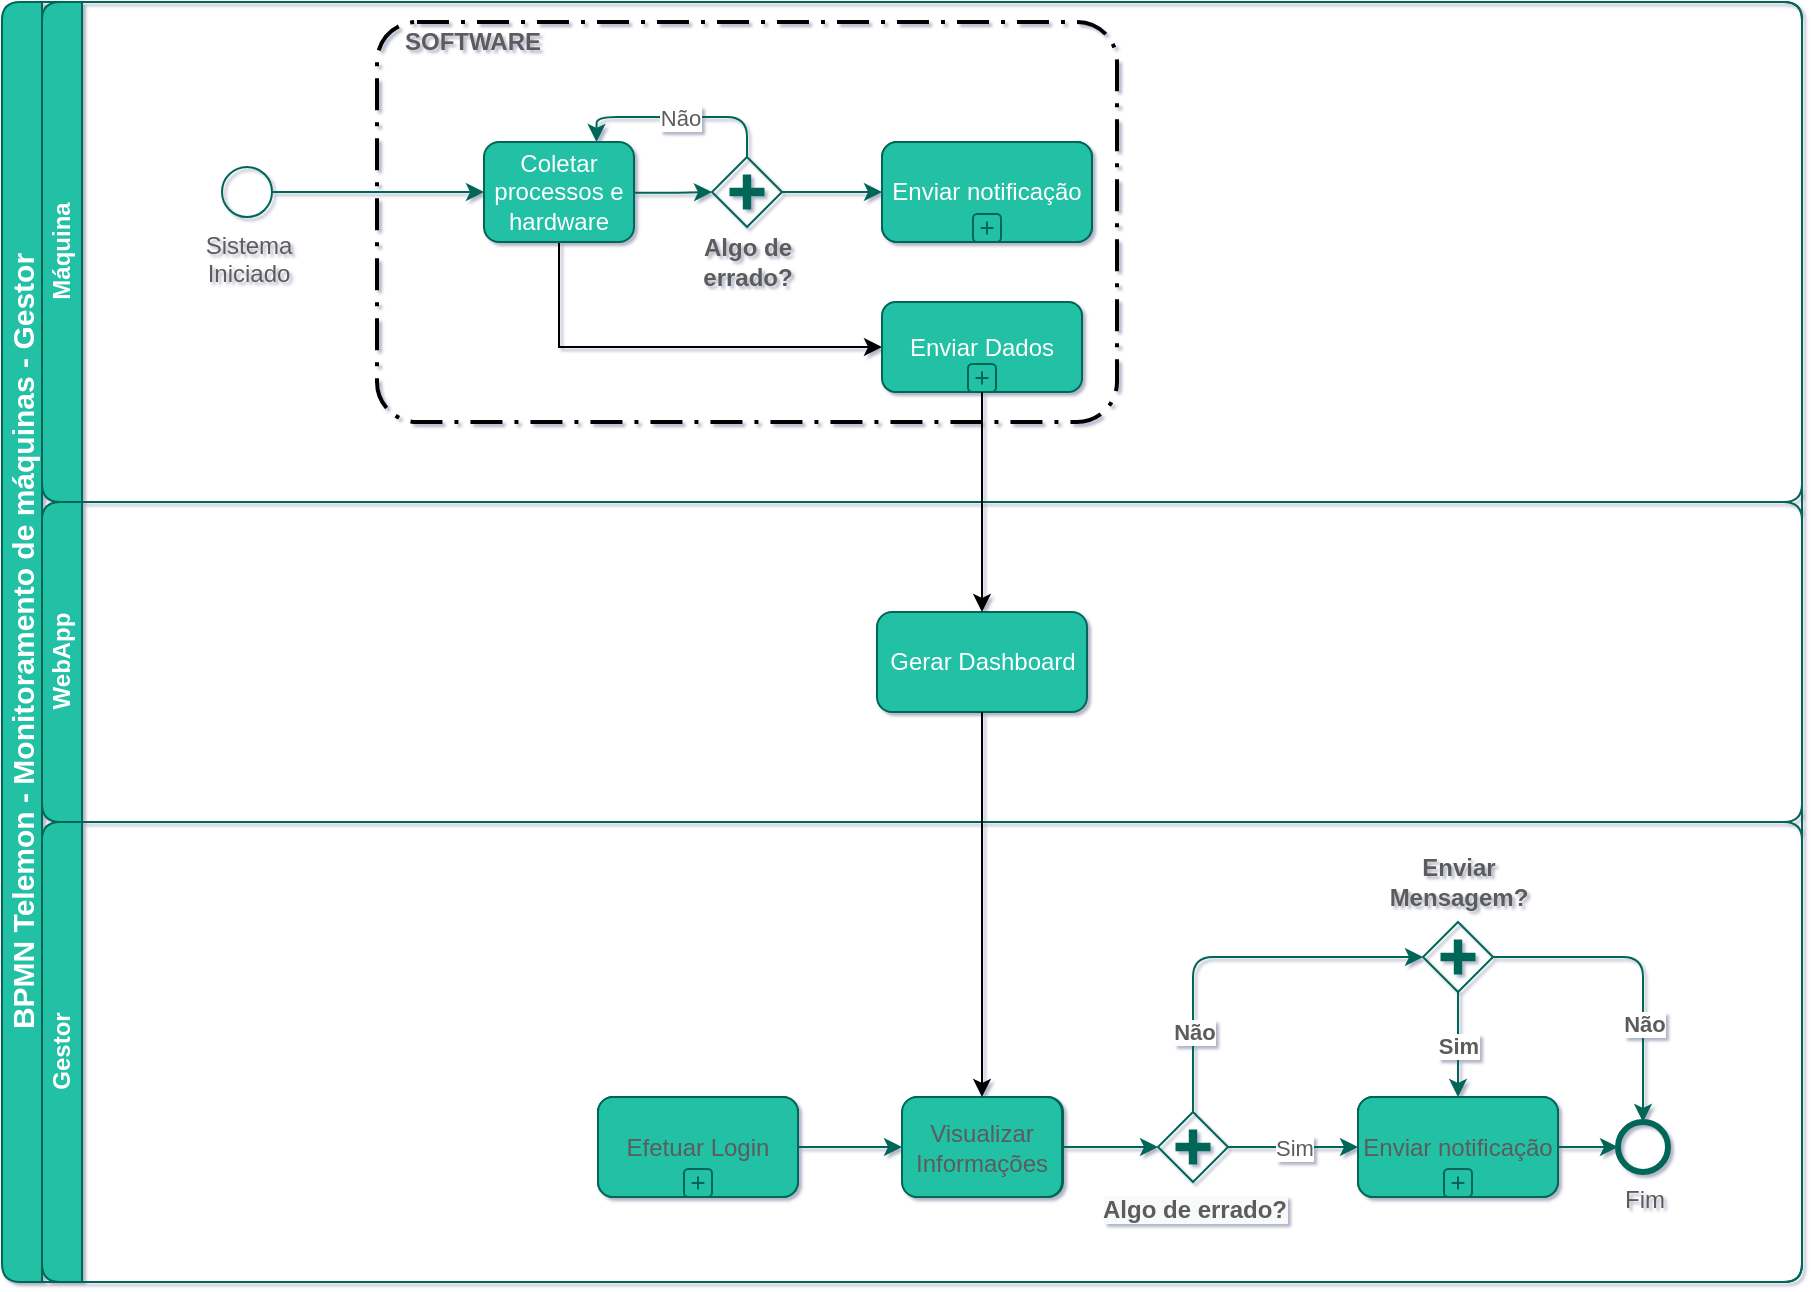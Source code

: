 <mxfile version="13.8.1" type="device"><diagram id="prtHgNgQTEPvFCAcTncT" name="Page-1"><mxGraphModel dx="1689" dy="617" grid="1" gridSize="10" guides="1" tooltips="1" connect="1" arrows="1" fold="1" page="1" pageScale="1" pageWidth="827" pageHeight="1169" background="none" math="0" shadow="1"><root><mxCell id="0"/><mxCell id="1" parent="0"/><mxCell id="dNxyNK7c78bLwvsdeMH5-19" value="&lt;font style=&quot;font-size: 15px&quot;&gt;BPMN Telemon - Monitoramento de máquinas - Gestor&lt;/font&gt;" style="swimlane;html=1;childLayout=stackLayout;resizeParent=1;resizeParentMax=0;horizontal=0;startSize=20;horizontalStack=0;fillColor=#21C0A5;strokeColor=#006658;rounded=1;fontColor=#FFFFFF;" parent="1" vertex="1"><mxGeometry x="170" y="90" width="900" height="640" as="geometry"/></mxCell><mxCell id="JZtZou8N1OpLXoihapYi-7" value="Máquina" style="swimlane;html=1;startSize=20;horizontal=0;swimlaneFillColor=none;fillColor=#21C0A5;strokeColor=#006658;rounded=1;fontColor=#FFFFFF;" parent="dNxyNK7c78bLwvsdeMH5-19" vertex="1"><mxGeometry x="20" width="880" height="250" as="geometry"/></mxCell><mxCell id="E6RpMGn4w_CxQ6wTfG9A-39" value="" style="rounded=1;arcSize=10;dashed=1;strokeColor=#000000;fillColor=none;gradientColor=none;dashPattern=8 3 1 3;strokeWidth=2;" vertex="1" parent="JZtZou8N1OpLXoihapYi-7"><mxGeometry x="167.5" y="10" width="370" height="200" as="geometry"/></mxCell><mxCell id="E6RpMGn4w_CxQ6wTfG9A-26" style="edgeStyle=orthogonalEdgeStyle;orthogonalLoop=1;jettySize=auto;html=1;exitX=1;exitY=0.5;exitDx=0;exitDy=0;entryX=0;entryY=0.5;entryDx=0;entryDy=0;strokeColor=#006658;fontColor=#5C5C5C;" edge="1" parent="JZtZou8N1OpLXoihapYi-7" source="E6RpMGn4w_CxQ6wTfG9A-29" target="E6RpMGn4w_CxQ6wTfG9A-37"><mxGeometry relative="1" as="geometry"><mxPoint x="-40" y="-375" as="targetPoint"/></mxGeometry></mxCell><mxCell id="E6RpMGn4w_CxQ6wTfG9A-30" style="edgeStyle=orthogonalEdgeStyle;orthogonalLoop=1;jettySize=auto;html=1;exitX=1;exitY=0.5;exitDx=0;exitDy=0;entryX=0;entryY=0.5;entryDx=0;entryDy=0;entryPerimeter=0;strokeColor=#006658;fontColor=#5C5C5C;" edge="1" parent="JZtZou8N1OpLXoihapYi-7" target="E6RpMGn4w_CxQ6wTfG9A-36"><mxGeometry relative="1" as="geometry"><mxPoint x="280" y="95" as="sourcePoint"/><mxPoint x="101" y="-735" as="targetPoint"/></mxGeometry></mxCell><mxCell id="E6RpMGn4w_CxQ6wTfG9A-32" style="edgeStyle=orthogonalEdgeStyle;orthogonalLoop=1;jettySize=auto;html=1;exitX=1;exitY=0.5;exitDx=0;exitDy=0;entryX=0;entryY=0.5;entryDx=0;entryDy=0;strokeColor=#006658;fontColor=#5C5C5C;" edge="1" parent="JZtZou8N1OpLXoihapYi-7" source="E6RpMGn4w_CxQ6wTfG9A-36" target="E6RpMGn4w_CxQ6wTfG9A-34"><mxGeometry relative="1" as="geometry"/></mxCell><mxCell id="E6RpMGn4w_CxQ6wTfG9A-27" value="Enviar notificação" style="html=1;whiteSpace=wrap;dropTarget=0;fillColor=#21C0A5;strokeColor=#006658;rounded=1;fontColor=#FFFFFF;" vertex="1" parent="JZtZou8N1OpLXoihapYi-7"><mxGeometry x="420" y="70" width="105" height="50" as="geometry"/></mxCell><mxCell id="E6RpMGn4w_CxQ6wTfG9A-28" value="" style="html=1;shape=plus;outlineConnect=0;fillColor=#21C0A5;strokeColor=#006658;fontColor=#5C5C5C;rounded=1;" vertex="1" parent="E6RpMGn4w_CxQ6wTfG9A-27"><mxGeometry x="0.5" y="1" width="14" height="14" relative="1" as="geometry"><mxPoint x="-7" y="-14" as="offset"/></mxGeometry></mxCell><mxCell id="E6RpMGn4w_CxQ6wTfG9A-29" value="Sistema &lt;br&gt;Iniciado" style="shape=mxgraph.bpmn.shape;html=1;verticalLabelPosition=bottom;verticalAlign=top;align=center;perimeter=ellipsePerimeter;outlineConnect=0;outline=standard;symbol=general;strokeColor=#006658;fontColor=#5C5C5C;rounded=1;fillColor=none;" vertex="1" parent="JZtZou8N1OpLXoihapYi-7"><mxGeometry x="90" y="82.5" width="25" height="25" as="geometry"/></mxCell><mxCell id="E6RpMGn4w_CxQ6wTfG9A-34" value="Enviar notificação" style="html=1;whiteSpace=wrap;dropTarget=0;fillColor=#21C0A5;strokeColor=#006658;rounded=1;fontColor=#FFFFFF;" vertex="1" parent="JZtZou8N1OpLXoihapYi-7"><mxGeometry x="420" y="70" width="105" height="50" as="geometry"/></mxCell><mxCell id="E6RpMGn4w_CxQ6wTfG9A-35" value="" style="html=1;shape=plus;outlineConnect=0;fillColor=#21C0A5;strokeColor=#006658;fontColor=#5C5C5C;rounded=1;" vertex="1" parent="E6RpMGn4w_CxQ6wTfG9A-34"><mxGeometry x="0.5" y="1" width="14" height="14" relative="1" as="geometry"><mxPoint x="-7" y="-14" as="offset"/></mxGeometry></mxCell><mxCell id="E6RpMGn4w_CxQ6wTfG9A-36" value="&lt;div style=&quot;text-align: justify&quot;&gt;&lt;br&gt;&lt;/div&gt;" style="shape=mxgraph.bpmn.shape;html=1;verticalLabelPosition=bottom;verticalAlign=top;align=center;perimeter=rhombusPerimeter;background=gateway;outlineConnect=0;outline=none;symbol=parallelGw;strokeColor=#006658;fontColor=#5C5C5C;rounded=1;fillColor=none;" vertex="1" parent="JZtZou8N1OpLXoihapYi-7"><mxGeometry x="335" y="77.5" width="35" height="35" as="geometry"/></mxCell><mxCell id="E6RpMGn4w_CxQ6wTfG9A-43" style="edgeStyle=orthogonalEdgeStyle;rounded=0;orthogonalLoop=1;jettySize=auto;html=1;exitX=0.5;exitY=1;exitDx=0;exitDy=0;entryX=0;entryY=0.5;entryDx=0;entryDy=0;" edge="1" parent="JZtZou8N1OpLXoihapYi-7" source="E6RpMGn4w_CxQ6wTfG9A-37" target="E6RpMGn4w_CxQ6wTfG9A-41"><mxGeometry relative="1" as="geometry"/></mxCell><mxCell id="E6RpMGn4w_CxQ6wTfG9A-37" value="Coletar processos e hardware" style="shape=ext;html=1;whiteSpace=wrap;fillColor=#21C0A5;strokeColor=#006658;rounded=1;fontColor=#FFFFFF;" vertex="1" parent="JZtZou8N1OpLXoihapYi-7"><mxGeometry x="221" y="70" width="75" height="50" as="geometry"/></mxCell><mxCell id="E6RpMGn4w_CxQ6wTfG9A-25" value="SOFTWARE" style="text;html=1;strokeColor=none;fillColor=none;align=center;verticalAlign=middle;whiteSpace=wrap;fontStyle=1;fontColor=#5C5C5C;rounded=1;" vertex="1" parent="JZtZou8N1OpLXoihapYi-7"><mxGeometry x="170" y="10" width="91" height="20" as="geometry"/></mxCell><mxCell id="E6RpMGn4w_CxQ6wTfG9A-31" value="Não" style="edgeStyle=orthogonalEdgeStyle;orthogonalLoop=1;jettySize=auto;html=1;exitX=0.5;exitY=0;exitDx=0;exitDy=0;entryX=0.75;entryY=0;entryDx=0;entryDy=0;strokeColor=#006658;fontColor=#5C5C5C;" edge="1" parent="JZtZou8N1OpLXoihapYi-7" source="E6RpMGn4w_CxQ6wTfG9A-36" target="E6RpMGn4w_CxQ6wTfG9A-37"><mxGeometry relative="1" as="geometry"/></mxCell><mxCell id="E6RpMGn4w_CxQ6wTfG9A-38" value="Algo de errado?" style="text;html=1;strokeColor=none;fillColor=none;align=center;verticalAlign=middle;whiteSpace=wrap;fontStyle=1;fontColor=#5C5C5C;rounded=1;" vertex="1" parent="JZtZou8N1OpLXoihapYi-7"><mxGeometry x="316.5" y="120" width="72" height="20" as="geometry"/></mxCell><mxCell id="E6RpMGn4w_CxQ6wTfG9A-41" value="Enviar Dados" style="html=1;whiteSpace=wrap;dropTarget=0;fillColor=#21C0A5;strokeColor=#006658;rounded=1;fontColor=#FFFFFF;" vertex="1" parent="JZtZou8N1OpLXoihapYi-7"><mxGeometry x="420" y="150" width="100" height="45" as="geometry"/></mxCell><mxCell id="E6RpMGn4w_CxQ6wTfG9A-42" value="" style="html=1;shape=plus;outlineConnect=0;fillColor=#21C0A5;strokeColor=#006658;fontColor=#5C5C5C;rounded=1;" vertex="1" parent="E6RpMGn4w_CxQ6wTfG9A-41"><mxGeometry x="0.5" y="1" width="14" height="14" relative="1" as="geometry"><mxPoint x="-7" y="-14" as="offset"/></mxGeometry></mxCell><mxCell id="dNxyNK7c78bLwvsdeMH5-20" value="WebApp" style="swimlane;html=1;startSize=20;horizontal=0;fillColor=#21C0A5;strokeColor=#006658;rounded=1;fontColor=#FFFFFF;" parent="dNxyNK7c78bLwvsdeMH5-19" vertex="1"><mxGeometry x="20" y="250" width="880" height="160" as="geometry"/></mxCell><mxCell id="E6RpMGn4w_CxQ6wTfG9A-40" value="Gerar Dashboard" style="whiteSpace=wrap;html=1;fillColor=#21C0A5;strokeColor=#006658;rounded=1;fontColor=#FFFFFF;" vertex="1" parent="dNxyNK7c78bLwvsdeMH5-20"><mxGeometry x="417.5" y="55" width="105" height="50" as="geometry"/></mxCell><mxCell id="dNxyNK7c78bLwvsdeMH5-21" value="&lt;div&gt;Gestor&lt;/div&gt;" style="swimlane;html=1;startSize=20;horizontal=0;fillColor=#21C0A5;strokeColor=#006658;rounded=1;fontColor=#FFFFFF;" parent="dNxyNK7c78bLwvsdeMH5-19" vertex="1"><mxGeometry x="20" y="410" width="880" height="230" as="geometry"/></mxCell><mxCell id="E6RpMGn4w_CxQ6wTfG9A-46" style="edgeStyle=orthogonalEdgeStyle;orthogonalLoop=1;jettySize=auto;html=1;exitX=1;exitY=0.5;exitDx=0;exitDy=0;entryX=0;entryY=0.5;entryDx=0;entryDy=0;strokeColor=#006658;fontColor=#5C5C5C;" edge="1" parent="dNxyNK7c78bLwvsdeMH5-21" source="E6RpMGn4w_CxQ6wTfG9A-57" target="E6RpMGn4w_CxQ6wTfG9A-58"><mxGeometry relative="1" as="geometry"/></mxCell><mxCell id="E6RpMGn4w_CxQ6wTfG9A-47" value="Não" style="edgeStyle=orthogonalEdgeStyle;orthogonalLoop=1;jettySize=auto;html=1;exitX=1;exitY=0.5;exitDx=0;exitDy=0;entryX=0.5;entryY=0;entryDx=0;entryDy=0;fontStyle=1;strokeColor=#006658;fontColor=#5C5C5C;" edge="1" parent="dNxyNK7c78bLwvsdeMH5-21" source="E6RpMGn4w_CxQ6wTfG9A-50" target="E6RpMGn4w_CxQ6wTfG9A-56"><mxGeometry x="-0.048" y="-32" relative="1" as="geometry"><mxPoint x="32" y="33" as="offset"/></mxGeometry></mxCell><mxCell id="E6RpMGn4w_CxQ6wTfG9A-48" value="Sim" style="edgeStyle=orthogonalEdgeStyle;orthogonalLoop=1;jettySize=auto;html=1;exitX=0.5;exitY=1;exitDx=0;exitDy=0;entryX=0.5;entryY=0;entryDx=0;entryDy=0;fontStyle=1;strokeColor=#006658;fontColor=#5C5C5C;" edge="1" parent="dNxyNK7c78bLwvsdeMH5-21" source="E6RpMGn4w_CxQ6wTfG9A-50" target="E6RpMGn4w_CxQ6wTfG9A-54"><mxGeometry relative="1" as="geometry"><Array as="points"><mxPoint x="708" y="100"/><mxPoint x="708" y="100"/></Array></mxGeometry></mxCell><mxCell id="E6RpMGn4w_CxQ6wTfG9A-49" value="Enviar Mensagem?" style="text;html=1;strokeColor=none;fillColor=none;align=center;verticalAlign=middle;whiteSpace=wrap;fontStyle=1;fontColor=#5C5C5C;rounded=1;" vertex="1" parent="dNxyNK7c78bLwvsdeMH5-21"><mxGeometry x="654.5" y="20" width="107" height="20" as="geometry"/></mxCell><mxCell id="E6RpMGn4w_CxQ6wTfG9A-50" value="&lt;div style=&quot;text-align: justify&quot;&gt;&lt;br&gt;&lt;/div&gt;" style="shape=mxgraph.bpmn.shape;html=1;verticalLabelPosition=bottom;verticalAlign=top;align=center;perimeter=rhombusPerimeter;background=gateway;outlineConnect=0;outline=none;symbol=parallelGw;strokeColor=#006658;fontColor=#5C5C5C;rounded=1;fillColor=none;" vertex="1" parent="dNxyNK7c78bLwvsdeMH5-21"><mxGeometry x="690.5" y="50" width="35" height="35" as="geometry"/></mxCell><mxCell id="E6RpMGn4w_CxQ6wTfG9A-51" value="Sim" style="edgeStyle=orthogonalEdgeStyle;orthogonalLoop=1;jettySize=auto;html=1;exitX=1;exitY=0.5;exitDx=0;exitDy=0;entryX=0;entryY=0.5;entryDx=0;entryDy=0;strokeColor=#006658;fontColor=#5C5C5C;" edge="1" parent="dNxyNK7c78bLwvsdeMH5-21" source="E6RpMGn4w_CxQ6wTfG9A-58" target="E6RpMGn4w_CxQ6wTfG9A-54"><mxGeometry relative="1" as="geometry"><mxPoint x="439.5" y="72.5" as="targetPoint"/></mxGeometry></mxCell><mxCell id="E6RpMGn4w_CxQ6wTfG9A-52" value="Não" style="edgeStyle=orthogonalEdgeStyle;orthogonalLoop=1;jettySize=auto;html=1;exitX=0.5;exitY=0;exitDx=0;exitDy=0;entryX=0;entryY=0.5;entryDx=0;entryDy=0;fontStyle=1;strokeColor=#006658;fontColor=#5C5C5C;" edge="1" parent="dNxyNK7c78bLwvsdeMH5-21" source="E6RpMGn4w_CxQ6wTfG9A-58" target="E6RpMGn4w_CxQ6wTfG9A-50"><mxGeometry x="-0.581" relative="1" as="geometry"><mxPoint as="offset"/></mxGeometry></mxCell><mxCell id="E6RpMGn4w_CxQ6wTfG9A-53" style="edgeStyle=orthogonalEdgeStyle;orthogonalLoop=1;jettySize=auto;html=1;exitX=1;exitY=0.5;exitDx=0;exitDy=0;entryX=0;entryY=0.5;entryDx=0;entryDy=0;strokeColor=#006658;fontColor=#5C5C5C;" edge="1" parent="dNxyNK7c78bLwvsdeMH5-21" source="E6RpMGn4w_CxQ6wTfG9A-59" target="E6RpMGn4w_CxQ6wTfG9A-57"><mxGeometry relative="1" as="geometry"/></mxCell><mxCell id="E6RpMGn4w_CxQ6wTfG9A-66" style="edgeStyle=orthogonalEdgeStyle;curved=0;rounded=1;sketch=0;orthogonalLoop=1;jettySize=auto;html=1;exitX=1;exitY=0.5;exitDx=0;exitDy=0;entryX=0;entryY=0.5;entryDx=0;entryDy=0;strokeColor=#006658;fillColor=#21C0A5;fontColor=#FFFFFF;" edge="1" parent="dNxyNK7c78bLwvsdeMH5-21" source="E6RpMGn4w_CxQ6wTfG9A-64" target="E6RpMGn4w_CxQ6wTfG9A-56"><mxGeometry relative="1" as="geometry"/></mxCell><mxCell id="E6RpMGn4w_CxQ6wTfG9A-64" value="Enviar notificação" style="html=1;whiteSpace=wrap;dropTarget=0;fillColor=#21C0A5;strokeColor=#006658;rounded=1;fontColor=#FFFFFF;" vertex="1" parent="dNxyNK7c78bLwvsdeMH5-21"><mxGeometry x="658" y="137.5" width="100" height="50" as="geometry"/></mxCell><mxCell id="E6RpMGn4w_CxQ6wTfG9A-65" value="" style="html=1;shape=plus;outlineConnect=0;fillColor=#21C0A5;strokeColor=#006658;fontColor=#5C5C5C;rounded=1;" vertex="1" parent="E6RpMGn4w_CxQ6wTfG9A-64"><mxGeometry x="0.5" y="1" width="14" height="14" relative="1" as="geometry"><mxPoint x="-7" y="-14" as="offset"/></mxGeometry></mxCell><mxCell id="E6RpMGn4w_CxQ6wTfG9A-63" value="Visualizar Informações" style="whiteSpace=wrap;html=1;fillColor=#21C0A5;strokeColor=#006658;rounded=1;fontColor=#FFFFFF;" vertex="1" parent="dNxyNK7c78bLwvsdeMH5-21"><mxGeometry x="430.5" y="137.5" width="80" height="50" as="geometry"/></mxCell><mxCell id="E6RpMGn4w_CxQ6wTfG9A-61" value="Efetuar Login" style="html=1;whiteSpace=wrap;dropTarget=0;fillColor=#21C0A5;strokeColor=#006658;rounded=1;fontColor=#FFFFFF;" vertex="1" parent="dNxyNK7c78bLwvsdeMH5-21"><mxGeometry x="278" y="137.5" width="100" height="50" as="geometry"/></mxCell><mxCell id="E6RpMGn4w_CxQ6wTfG9A-62" value="" style="html=1;shape=plus;outlineConnect=0;fillColor=#21C0A5;strokeColor=#006658;fontColor=#5C5C5C;rounded=1;" vertex="1" parent="E6RpMGn4w_CxQ6wTfG9A-61"><mxGeometry x="0.5" y="1" width="14" height="14" relative="1" as="geometry"><mxPoint x="-7" y="-14" as="offset"/></mxGeometry></mxCell><mxCell id="E6RpMGn4w_CxQ6wTfG9A-59" value="Efetuar Login" style="html=1;whiteSpace=wrap;dropTarget=0;fillColor=#21C0A5;strokeColor=#006658;fontColor=#5C5C5C;rounded=1;" vertex="1" parent="dNxyNK7c78bLwvsdeMH5-21"><mxGeometry x="278" y="137.5" width="100" height="50" as="geometry"/></mxCell><mxCell id="E6RpMGn4w_CxQ6wTfG9A-60" value="" style="html=1;shape=plus;outlineConnect=0;fillColor=#21C0A5;strokeColor=#006658;fontColor=#5C5C5C;rounded=1;" vertex="1" parent="E6RpMGn4w_CxQ6wTfG9A-59"><mxGeometry x="0.5" y="1" width="14" height="14" relative="1" as="geometry"><mxPoint x="-7" y="-14" as="offset"/></mxGeometry></mxCell><mxCell id="E6RpMGn4w_CxQ6wTfG9A-58" value="&lt;div style=&quot;text-align: justify&quot;&gt;&lt;span style=&quot;font-weight: 700 ; text-align: center ; background-color: rgb(248 , 249 , 250)&quot;&gt;Algo de errado?&lt;/span&gt;&lt;br&gt;&lt;/div&gt;" style="shape=mxgraph.bpmn.shape;html=1;verticalLabelPosition=bottom;verticalAlign=top;align=center;perimeter=rhombusPerimeter;background=gateway;outlineConnect=0;outline=none;symbol=parallelGw;strokeColor=#006658;fontColor=#5C5C5C;rounded=1;fillColor=none;" vertex="1" parent="dNxyNK7c78bLwvsdeMH5-21"><mxGeometry x="558" y="145" width="35" height="35" as="geometry"/></mxCell><mxCell id="E6RpMGn4w_CxQ6wTfG9A-57" value="Visualizar Informações" style="whiteSpace=wrap;html=1;fillColor=#21C0A5;strokeColor=#006658;fontColor=#5C5C5C;rounded=1;" vertex="1" parent="dNxyNK7c78bLwvsdeMH5-21"><mxGeometry x="430" y="137.5" width="80" height="50" as="geometry"/></mxCell><mxCell id="E6RpMGn4w_CxQ6wTfG9A-56" value="Fim" style="shape=mxgraph.bpmn.shape;html=1;verticalLabelPosition=bottom;verticalAlign=top;align=center;perimeter=ellipsePerimeter;outlineConnect=0;outline=end;symbol=general;strokeColor=#006658;fontColor=#5C5C5C;rounded=1;fillColor=none;" vertex="1" parent="dNxyNK7c78bLwvsdeMH5-21"><mxGeometry x="788" y="150" width="25" height="25" as="geometry"/></mxCell><mxCell id="E6RpMGn4w_CxQ6wTfG9A-54" value="Enviar notificação" style="html=1;whiteSpace=wrap;dropTarget=0;fillColor=#21C0A5;strokeColor=#006658;fontColor=#5C5C5C;rounded=1;" vertex="1" parent="dNxyNK7c78bLwvsdeMH5-21"><mxGeometry x="658" y="137.5" width="100" height="50" as="geometry"/></mxCell><mxCell id="E6RpMGn4w_CxQ6wTfG9A-55" value="" style="html=1;shape=plus;outlineConnect=0;fillColor=#21C0A5;strokeColor=#006658;fontColor=#5C5C5C;rounded=1;" vertex="1" parent="E6RpMGn4w_CxQ6wTfG9A-54"><mxGeometry x="0.5" y="1" width="14" height="14" relative="1" as="geometry"><mxPoint x="-7" y="-14" as="offset"/></mxGeometry></mxCell><mxCell id="E6RpMGn4w_CxQ6wTfG9A-44" style="edgeStyle=orthogonalEdgeStyle;rounded=0;orthogonalLoop=1;jettySize=auto;html=1;exitX=0.5;exitY=1;exitDx=0;exitDy=0;entryX=0.5;entryY=0;entryDx=0;entryDy=0;" edge="1" parent="dNxyNK7c78bLwvsdeMH5-19" source="E6RpMGn4w_CxQ6wTfG9A-42" target="E6RpMGn4w_CxQ6wTfG9A-40"><mxGeometry relative="1" as="geometry"/></mxCell><mxCell id="E6RpMGn4w_CxQ6wTfG9A-67" style="edgeStyle=orthogonalEdgeStyle;rounded=0;orthogonalLoop=1;jettySize=auto;html=1;exitX=0.5;exitY=1;exitDx=0;exitDy=0;entryX=0.5;entryY=0;entryDx=0;entryDy=0;" edge="1" parent="dNxyNK7c78bLwvsdeMH5-19" source="E6RpMGn4w_CxQ6wTfG9A-40" target="E6RpMGn4w_CxQ6wTfG9A-57"><mxGeometry relative="1" as="geometry"/></mxCell></root></mxGraphModel></diagram></mxfile>
